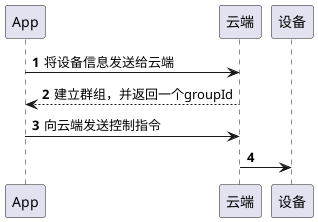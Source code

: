 @startuml
'https://plantuml.com/sequence-diagram

autonumber

App -> 云端 : 将设备信息发送给云端
云端 --> App : 建立群组，并返回一个groupId
App -> 云端 : 向云端发送控制指令
云端 -> 设备 :




@enduml